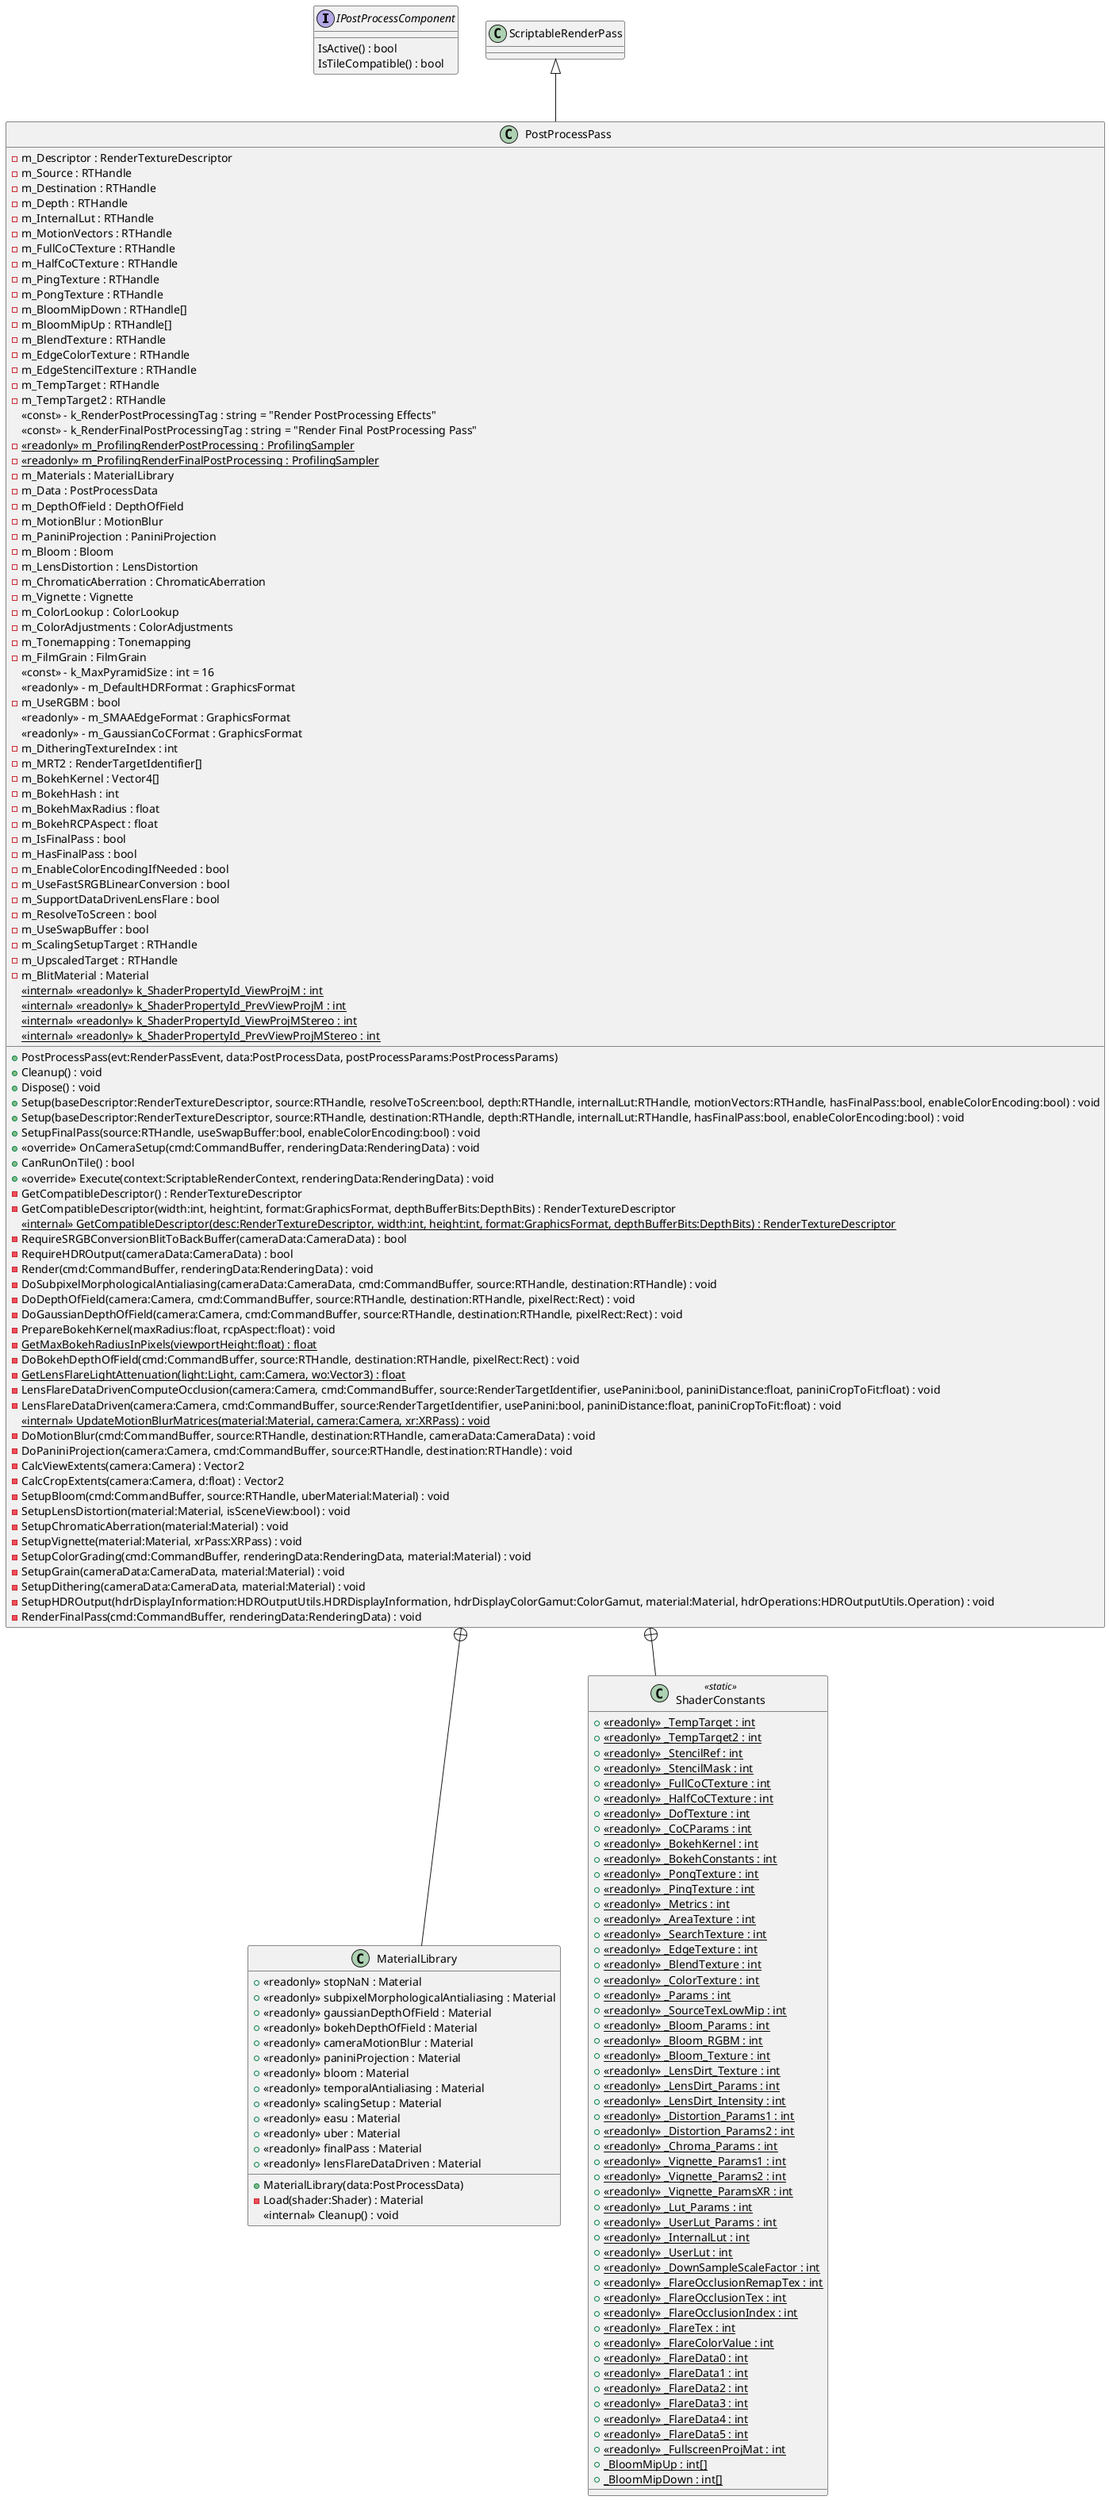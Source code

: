 @startuml
interface IPostProcessComponent {
    IsActive() : bool
    IsTileCompatible() : bool
}
class PostProcessPass {
    - m_Descriptor : RenderTextureDescriptor
    - m_Source : RTHandle
    - m_Destination : RTHandle
    - m_Depth : RTHandle
    - m_InternalLut : RTHandle
    - m_MotionVectors : RTHandle
    - m_FullCoCTexture : RTHandle
    - m_HalfCoCTexture : RTHandle
    - m_PingTexture : RTHandle
    - m_PongTexture : RTHandle
    - m_BloomMipDown : RTHandle[]
    - m_BloomMipUp : RTHandle[]
    - m_BlendTexture : RTHandle
    - m_EdgeColorTexture : RTHandle
    - m_EdgeStencilTexture : RTHandle
    - m_TempTarget : RTHandle
    - m_TempTarget2 : RTHandle
    <<const>> - k_RenderPostProcessingTag : string = "Render PostProcessing Effects"
    <<const>> - k_RenderFinalPostProcessingTag : string = "Render Final PostProcessing Pass"
    - {static} <<readonly>> m_ProfilingRenderPostProcessing : ProfilingSampler
    - {static} <<readonly>> m_ProfilingRenderFinalPostProcessing : ProfilingSampler
    - m_Materials : MaterialLibrary
    - m_Data : PostProcessData
    - m_DepthOfField : DepthOfField
    - m_MotionBlur : MotionBlur
    - m_PaniniProjection : PaniniProjection
    - m_Bloom : Bloom
    - m_LensDistortion : LensDistortion
    - m_ChromaticAberration : ChromaticAberration
    - m_Vignette : Vignette
    - m_ColorLookup : ColorLookup
    - m_ColorAdjustments : ColorAdjustments
    - m_Tonemapping : Tonemapping
    - m_FilmGrain : FilmGrain
    <<const>> - k_MaxPyramidSize : int = 16
    <<readonly>> - m_DefaultHDRFormat : GraphicsFormat
    - m_UseRGBM : bool
    <<readonly>> - m_SMAAEdgeFormat : GraphicsFormat
    <<readonly>> - m_GaussianCoCFormat : GraphicsFormat
    - m_DitheringTextureIndex : int
    - m_MRT2 : RenderTargetIdentifier[]
    - m_BokehKernel : Vector4[]
    - m_BokehHash : int
    - m_BokehMaxRadius : float
    - m_BokehRCPAspect : float
    - m_IsFinalPass : bool
    - m_HasFinalPass : bool
    - m_EnableColorEncodingIfNeeded : bool
    - m_UseFastSRGBLinearConversion : bool
    - m_SupportDataDrivenLensFlare : bool
    - m_ResolveToScreen : bool
    - m_UseSwapBuffer : bool
    - m_ScalingSetupTarget : RTHandle
    - m_UpscaledTarget : RTHandle
    - m_BlitMaterial : Material
    + PostProcessPass(evt:RenderPassEvent, data:PostProcessData, postProcessParams:PostProcessParams)
    + Cleanup() : void
    + Dispose() : void
    + Setup(baseDescriptor:RenderTextureDescriptor, source:RTHandle, resolveToScreen:bool, depth:RTHandle, internalLut:RTHandle, motionVectors:RTHandle, hasFinalPass:bool, enableColorEncoding:bool) : void
    + Setup(baseDescriptor:RenderTextureDescriptor, source:RTHandle, destination:RTHandle, depth:RTHandle, internalLut:RTHandle, hasFinalPass:bool, enableColorEncoding:bool) : void
    + SetupFinalPass(source:RTHandle, useSwapBuffer:bool, enableColorEncoding:bool) : void
    + <<override>> OnCameraSetup(cmd:CommandBuffer, renderingData:RenderingData) : void
    + CanRunOnTile() : bool
    + <<override>> Execute(context:ScriptableRenderContext, renderingData:RenderingData) : void
    - GetCompatibleDescriptor() : RenderTextureDescriptor
    - GetCompatibleDescriptor(width:int, height:int, format:GraphicsFormat, depthBufferBits:DepthBits) : RenderTextureDescriptor
    <<internal>> {static} GetCompatibleDescriptor(desc:RenderTextureDescriptor, width:int, height:int, format:GraphicsFormat, depthBufferBits:DepthBits) : RenderTextureDescriptor
    - RequireSRGBConversionBlitToBackBuffer(cameraData:CameraData) : bool
    - RequireHDROutput(cameraData:CameraData) : bool
    - Render(cmd:CommandBuffer, renderingData:RenderingData) : void
    - DoSubpixelMorphologicalAntialiasing(cameraData:CameraData, cmd:CommandBuffer, source:RTHandle, destination:RTHandle) : void
    - DoDepthOfField(camera:Camera, cmd:CommandBuffer, source:RTHandle, destination:RTHandle, pixelRect:Rect) : void
    - DoGaussianDepthOfField(camera:Camera, cmd:CommandBuffer, source:RTHandle, destination:RTHandle, pixelRect:Rect) : void
    - PrepareBokehKernel(maxRadius:float, rcpAspect:float) : void
    {static} - GetMaxBokehRadiusInPixels(viewportHeight:float) : float
    - DoBokehDepthOfField(cmd:CommandBuffer, source:RTHandle, destination:RTHandle, pixelRect:Rect) : void
    {static} - GetLensFlareLightAttenuation(light:Light, cam:Camera, wo:Vector3) : float
    - LensFlareDataDrivenComputeOcclusion(camera:Camera, cmd:CommandBuffer, source:RenderTargetIdentifier, usePanini:bool, paniniDistance:float, paniniCropToFit:float) : void
    - LensFlareDataDriven(camera:Camera, cmd:CommandBuffer, source:RenderTargetIdentifier, usePanini:bool, paniniDistance:float, paniniCropToFit:float) : void
    <<internal>> {static} <<readonly>> k_ShaderPropertyId_ViewProjM : int
    <<internal>> {static} <<readonly>> k_ShaderPropertyId_PrevViewProjM : int
    <<internal>> {static} <<readonly>> k_ShaderPropertyId_ViewProjMStereo : int
    <<internal>> {static} <<readonly>> k_ShaderPropertyId_PrevViewProjMStereo : int
    <<internal>> {static} UpdateMotionBlurMatrices(material:Material, camera:Camera, xr:XRPass) : void
    - DoMotionBlur(cmd:CommandBuffer, source:RTHandle, destination:RTHandle, cameraData:CameraData) : void
    - DoPaniniProjection(camera:Camera, cmd:CommandBuffer, source:RTHandle, destination:RTHandle) : void
    - CalcViewExtents(camera:Camera) : Vector2
    - CalcCropExtents(camera:Camera, d:float) : Vector2
    - SetupBloom(cmd:CommandBuffer, source:RTHandle, uberMaterial:Material) : void
    - SetupLensDistortion(material:Material, isSceneView:bool) : void
    - SetupChromaticAberration(material:Material) : void
    - SetupVignette(material:Material, xrPass:XRPass) : void
    - SetupColorGrading(cmd:CommandBuffer, renderingData:RenderingData, material:Material) : void
    - SetupGrain(cameraData:CameraData, material:Material) : void
    - SetupDithering(cameraData:CameraData, material:Material) : void
    - SetupHDROutput(hdrDisplayInformation:HDROutputUtils.HDRDisplayInformation, hdrDisplayColorGamut:ColorGamut, material:Material, hdrOperations:HDROutputUtils.Operation) : void
    - RenderFinalPass(cmd:CommandBuffer, renderingData:RenderingData) : void
}
class MaterialLibrary {
    + <<readonly>> stopNaN : Material
    + <<readonly>> subpixelMorphologicalAntialiasing : Material
    + <<readonly>> gaussianDepthOfField : Material
    + <<readonly>> bokehDepthOfField : Material
    + <<readonly>> cameraMotionBlur : Material
    + <<readonly>> paniniProjection : Material
    + <<readonly>> bloom : Material
    + <<readonly>> temporalAntialiasing : Material
    + <<readonly>> scalingSetup : Material
    + <<readonly>> easu : Material
    + <<readonly>> uber : Material
    + <<readonly>> finalPass : Material
    + <<readonly>> lensFlareDataDriven : Material
    + MaterialLibrary(data:PostProcessData)
    - Load(shader:Shader) : Material
    <<internal>> Cleanup() : void
}
class ShaderConstants <<static>> {
    + {static} <<readonly>> _TempTarget : int
    + {static} <<readonly>> _TempTarget2 : int
    + {static} <<readonly>> _StencilRef : int
    + {static} <<readonly>> _StencilMask : int
    + {static} <<readonly>> _FullCoCTexture : int
    + {static} <<readonly>> _HalfCoCTexture : int
    + {static} <<readonly>> _DofTexture : int
    + {static} <<readonly>> _CoCParams : int
    + {static} <<readonly>> _BokehKernel : int
    + {static} <<readonly>> _BokehConstants : int
    + {static} <<readonly>> _PongTexture : int
    + {static} <<readonly>> _PingTexture : int
    + {static} <<readonly>> _Metrics : int
    + {static} <<readonly>> _AreaTexture : int
    + {static} <<readonly>> _SearchTexture : int
    + {static} <<readonly>> _EdgeTexture : int
    + {static} <<readonly>> _BlendTexture : int
    + {static} <<readonly>> _ColorTexture : int
    + {static} <<readonly>> _Params : int
    + {static} <<readonly>> _SourceTexLowMip : int
    + {static} <<readonly>> _Bloom_Params : int
    + {static} <<readonly>> _Bloom_RGBM : int
    + {static} <<readonly>> _Bloom_Texture : int
    + {static} <<readonly>> _LensDirt_Texture : int
    + {static} <<readonly>> _LensDirt_Params : int
    + {static} <<readonly>> _LensDirt_Intensity : int
    + {static} <<readonly>> _Distortion_Params1 : int
    + {static} <<readonly>> _Distortion_Params2 : int
    + {static} <<readonly>> _Chroma_Params : int
    + {static} <<readonly>> _Vignette_Params1 : int
    + {static} <<readonly>> _Vignette_Params2 : int
    + {static} <<readonly>> _Vignette_ParamsXR : int
    + {static} <<readonly>> _Lut_Params : int
    + {static} <<readonly>> _UserLut_Params : int
    + {static} <<readonly>> _InternalLut : int
    + {static} <<readonly>> _UserLut : int
    + {static} <<readonly>> _DownSampleScaleFactor : int
    + {static} <<readonly>> _FlareOcclusionRemapTex : int
    + {static} <<readonly>> _FlareOcclusionTex : int
    + {static} <<readonly>> _FlareOcclusionIndex : int
    + {static} <<readonly>> _FlareTex : int
    + {static} <<readonly>> _FlareColorValue : int
    + {static} <<readonly>> _FlareData0 : int
    + {static} <<readonly>> _FlareData1 : int
    + {static} <<readonly>> _FlareData2 : int
    + {static} <<readonly>> _FlareData3 : int
    + {static} <<readonly>> _FlareData4 : int
    + {static} <<readonly>> _FlareData5 : int
    + {static} <<readonly>> _FullscreenProjMat : int
    + {static} _BloomMipUp : int[]
    + {static} _BloomMipDown : int[]
}
ScriptableRenderPass <|-- PostProcessPass
PostProcessPass +-- MaterialLibrary
PostProcessPass +-- ShaderConstants
@enduml
